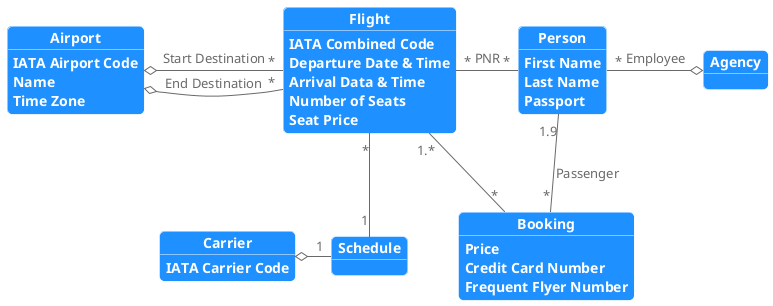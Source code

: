 @startuml "logical-data-model"
skinparam Shadowing False
skinparam RoundCorner 10
skinparam DefaultFontColor DimGrey

skinparam Object {
    BackgroundColor DodgerBlue
    ArrowColor DimGrey
    BorderColor White
    FontColor White
    FontStyle Bold
    AttributeFontColor White
    StereotypeFontColor White
}

Object Flight {
    'This is a combination of carrier code and the three digits
    IATA Combined Code
    Departure Date & Time
    Arrival Data & Time
    Number of Seats
    Seat Price
}

Object Carrier {
    IATA Carrier Code
}

Object Airport {
    IATA Airport Code
    Name
    Time Zone
}

Object Person {
    First Name
    Last Name
    Passport
}

Object Booking {
    Price
    'if credit card is null booking is paid by Frequent Flyer Number
    Credit Card Number
    Frequent Flyer Number
}

Object Schedule
Object Agency 

Airport o-"*" Flight: Start Destination
Airport o-"*" Flight: End Destination

Flight "*"--"1" Schedule
Flight "*"-"*" Person: PNR
Carrier o-"1" Schedule

Person "1.9"--"*" Booking: Passenger
Person "*"-o Agency: Employee

Booking "*"--"1.*" Flight

@enduml